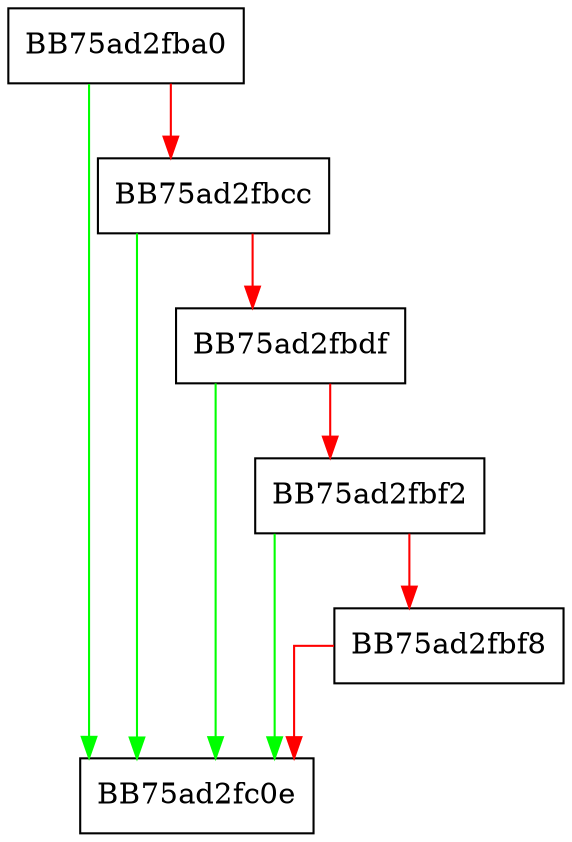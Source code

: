 digraph GetAttributePriority {
  node [shape="box"];
  graph [splines=ortho];
  BB75ad2fba0 -> BB75ad2fc0e [color="green"];
  BB75ad2fba0 -> BB75ad2fbcc [color="red"];
  BB75ad2fbcc -> BB75ad2fc0e [color="green"];
  BB75ad2fbcc -> BB75ad2fbdf [color="red"];
  BB75ad2fbdf -> BB75ad2fc0e [color="green"];
  BB75ad2fbdf -> BB75ad2fbf2 [color="red"];
  BB75ad2fbf2 -> BB75ad2fc0e [color="green"];
  BB75ad2fbf2 -> BB75ad2fbf8 [color="red"];
  BB75ad2fbf8 -> BB75ad2fc0e [color="red"];
}